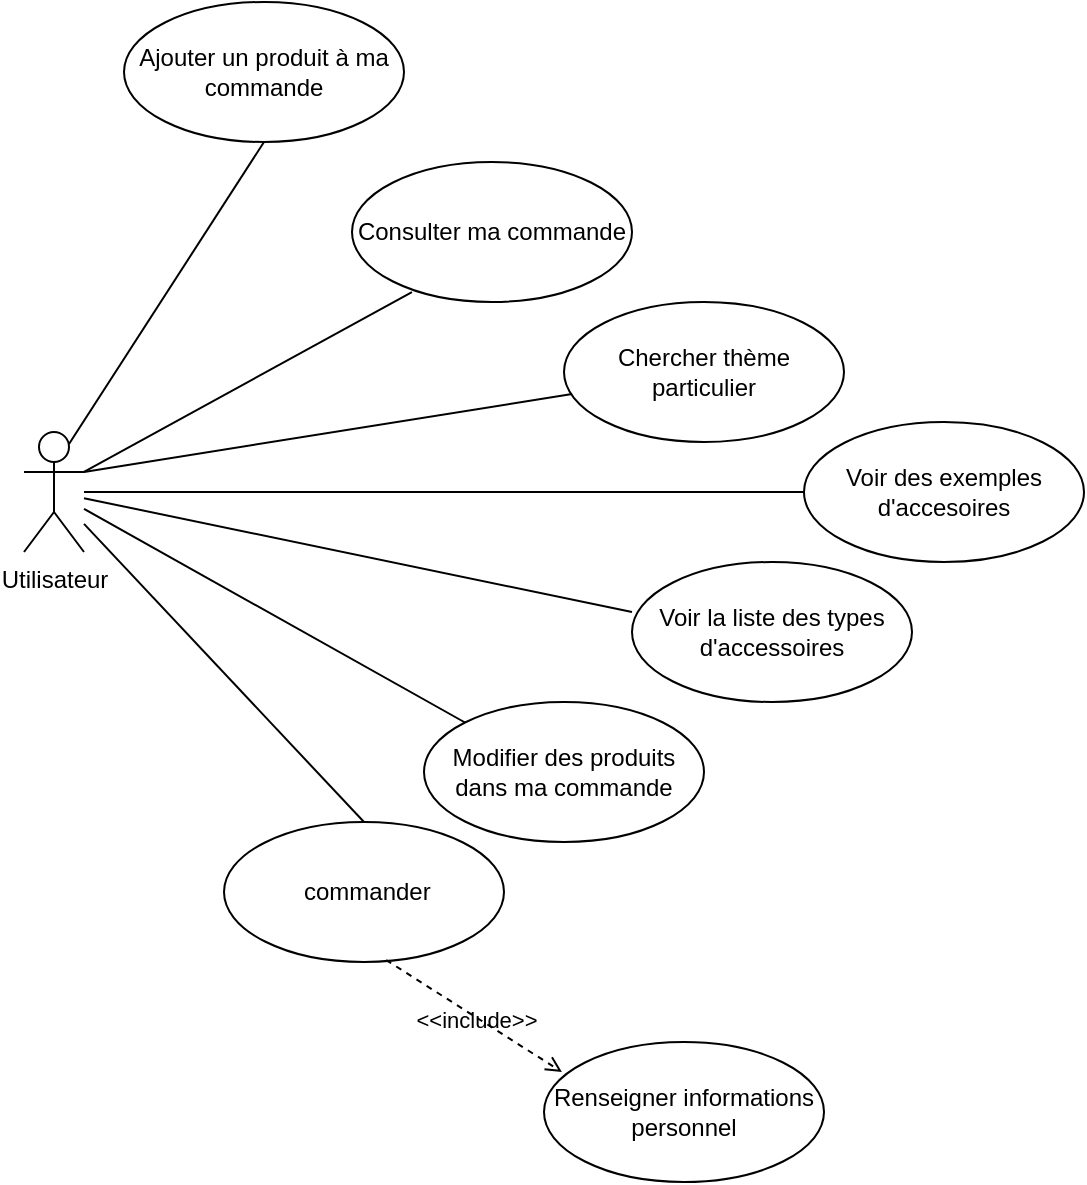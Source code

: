 <mxfile version="13.6.2" type="device"><diagram id="1SwIwo-yGuZX_D-iVBQ0" name="Page-1"><mxGraphModel dx="1092" dy="1663" grid="1" gridSize="10" guides="1" tooltips="1" connect="1" arrows="1" fold="1" page="1" pageScale="1" pageWidth="827" pageHeight="1169" math="0" shadow="0"><root><mxCell id="0"/><mxCell id="1" parent="0"/><mxCell id="8VWdLuOTgHvWxX5htwfk-1" value="Utilisateur" style="shape=umlActor;verticalLabelPosition=bottom;verticalAlign=top;html=1;" parent="1" vertex="1"><mxGeometry x="40" y="195" width="30" height="60" as="geometry"/></mxCell><mxCell id="8VWdLuOTgHvWxX5htwfk-3" value="Chercher thème particulier" style="ellipse;whiteSpace=wrap;html=1;" parent="1" vertex="1"><mxGeometry x="310" y="130" width="140" height="70" as="geometry"/></mxCell><mxCell id="8VWdLuOTgHvWxX5htwfk-4" value="Voir des exemples d'accesoires" style="ellipse;whiteSpace=wrap;html=1;" parent="1" vertex="1"><mxGeometry x="430" y="190" width="140" height="70" as="geometry"/></mxCell><mxCell id="8VWdLuOTgHvWxX5htwfk-5" value="Voir la liste des types d'accessoires" style="ellipse;whiteSpace=wrap;html=1;" parent="1" vertex="1"><mxGeometry x="344" y="260" width="140" height="70" as="geometry"/></mxCell><mxCell id="8VWdLuOTgHvWxX5htwfk-6" value="Consulter ma commande" style="ellipse;whiteSpace=wrap;html=1;" parent="1" vertex="1"><mxGeometry x="204" y="60" width="140" height="70" as="geometry"/></mxCell><mxCell id="8VWdLuOTgHvWxX5htwfk-7" value="Modifier des produits dans ma commande" style="ellipse;whiteSpace=wrap;html=1;" parent="1" vertex="1"><mxGeometry x="240" y="330" width="140" height="70" as="geometry"/></mxCell><mxCell id="8VWdLuOTgHvWxX5htwfk-10" value="Ajouter un produit à ma commande" style="ellipse;whiteSpace=wrap;html=1;" parent="1" vertex="1"><mxGeometry x="90" y="-20" width="140" height="70" as="geometry"/></mxCell><mxCell id="8VWdLuOTgHvWxX5htwfk-17" value="&amp;nbsp;commander" style="ellipse;whiteSpace=wrap;html=1;" parent="1" vertex="1"><mxGeometry x="140" y="390" width="140" height="70" as="geometry"/></mxCell><mxCell id="8VWdLuOTgHvWxX5htwfk-18" value="" style="endArrow=none;html=1;entryX=0.5;entryY=0;entryDx=0;entryDy=0;" parent="1" source="8VWdLuOTgHvWxX5htwfk-1" target="8VWdLuOTgHvWxX5htwfk-17" edge="1"><mxGeometry width="50" height="50" relative="1" as="geometry"><mxPoint x="230" y="260" as="sourcePoint"/><mxPoint x="170" y="410" as="targetPoint"/></mxGeometry></mxCell><mxCell id="8VWdLuOTgHvWxX5htwfk-19" value="" style="endArrow=none;html=1;entryX=0.214;entryY=0.929;entryDx=0;entryDy=0;entryPerimeter=0;exitX=1;exitY=0.333;exitDx=0;exitDy=0;exitPerimeter=0;" parent="1" source="8VWdLuOTgHvWxX5htwfk-1" target="8VWdLuOTgHvWxX5htwfk-6" edge="1"><mxGeometry width="50" height="50" relative="1" as="geometry"><mxPoint x="130.988" y="190" as="sourcePoint"/><mxPoint x="234" y="128" as="targetPoint"/></mxGeometry></mxCell><mxCell id="8VWdLuOTgHvWxX5htwfk-20" value="" style="endArrow=none;html=1;entryX=0.029;entryY=0.657;entryDx=0;entryDy=0;entryPerimeter=0;exitX=1;exitY=0.333;exitDx=0;exitDy=0;exitPerimeter=0;" parent="1" source="8VWdLuOTgHvWxX5htwfk-1" target="8VWdLuOTgHvWxX5htwfk-3" edge="1"><mxGeometry width="50" height="50" relative="1" as="geometry"><mxPoint x="140.988" y="200" as="sourcePoint"/><mxPoint x="243.96" y="137.97" as="targetPoint"/></mxGeometry></mxCell><mxCell id="8VWdLuOTgHvWxX5htwfk-21" value="" style="endArrow=none;html=1;entryX=0;entryY=0.5;entryDx=0;entryDy=0;" parent="1" source="8VWdLuOTgHvWxX5htwfk-1" target="8VWdLuOTgHvWxX5htwfk-4" edge="1"><mxGeometry width="50" height="50" relative="1" as="geometry"><mxPoint x="150.988" y="210" as="sourcePoint"/><mxPoint x="328.96" y="198.03" as="targetPoint"/></mxGeometry></mxCell><mxCell id="8VWdLuOTgHvWxX5htwfk-22" value="" style="endArrow=none;html=1;entryX=0;entryY=0.357;entryDx=0;entryDy=0;entryPerimeter=0;" parent="1" source="8VWdLuOTgHvWxX5htwfk-1" target="8VWdLuOTgHvWxX5htwfk-5" edge="1"><mxGeometry width="50" height="50" relative="1" as="geometry"><mxPoint x="140" y="220.714" as="sourcePoint"/><mxPoint x="440" y="235" as="targetPoint"/></mxGeometry></mxCell><mxCell id="8VWdLuOTgHvWxX5htwfk-23" value="" style="endArrow=none;html=1;entryX=0;entryY=0;entryDx=0;entryDy=0;" parent="1" source="8VWdLuOTgHvWxX5htwfk-1" target="8VWdLuOTgHvWxX5htwfk-7" edge="1"><mxGeometry width="50" height="50" relative="1" as="geometry"><mxPoint x="140" y="224.912" as="sourcePoint"/><mxPoint x="354" y="294.99" as="targetPoint"/></mxGeometry></mxCell><mxCell id="8VWdLuOTgHvWxX5htwfk-30" value="" style="endArrow=none;html=1;entryX=0.5;entryY=1;entryDx=0;entryDy=0;exitX=0.75;exitY=0.1;exitDx=0;exitDy=0;exitPerimeter=0;" parent="1" source="8VWdLuOTgHvWxX5htwfk-1" target="8VWdLuOTgHvWxX5htwfk-10" edge="1"><mxGeometry width="50" height="50" relative="1" as="geometry"><mxPoint x="80" y="225" as="sourcePoint"/><mxPoint x="243.96" y="135.03" as="targetPoint"/></mxGeometry></mxCell><mxCell id="HN1QZtOS2DwhVFKchwQP-1" value="&amp;lt;&amp;lt;include&amp;gt;&amp;gt;" style="edgeStyle=none;html=1;endArrow=open;verticalAlign=bottom;dashed=1;labelBackgroundColor=none;exitX=0.579;exitY=0.986;exitDx=0;exitDy=0;exitPerimeter=0;entryX=0.064;entryY=0.214;entryDx=0;entryDy=0;entryPerimeter=0;" edge="1" parent="1" source="8VWdLuOTgHvWxX5htwfk-17" target="HN1QZtOS2DwhVFKchwQP-2"><mxGeometry x="0.126" y="-9" width="160" relative="1" as="geometry"><mxPoint x="254" y="460" as="sourcePoint"/><mxPoint x="300" y="500" as="targetPoint"/><mxPoint as="offset"/></mxGeometry></mxCell><mxCell id="HN1QZtOS2DwhVFKchwQP-2" value="Renseigner informations personnel" style="ellipse;whiteSpace=wrap;html=1;" vertex="1" parent="1"><mxGeometry x="300" y="500" width="140" height="70" as="geometry"/></mxCell></root></mxGraphModel></diagram></mxfile>